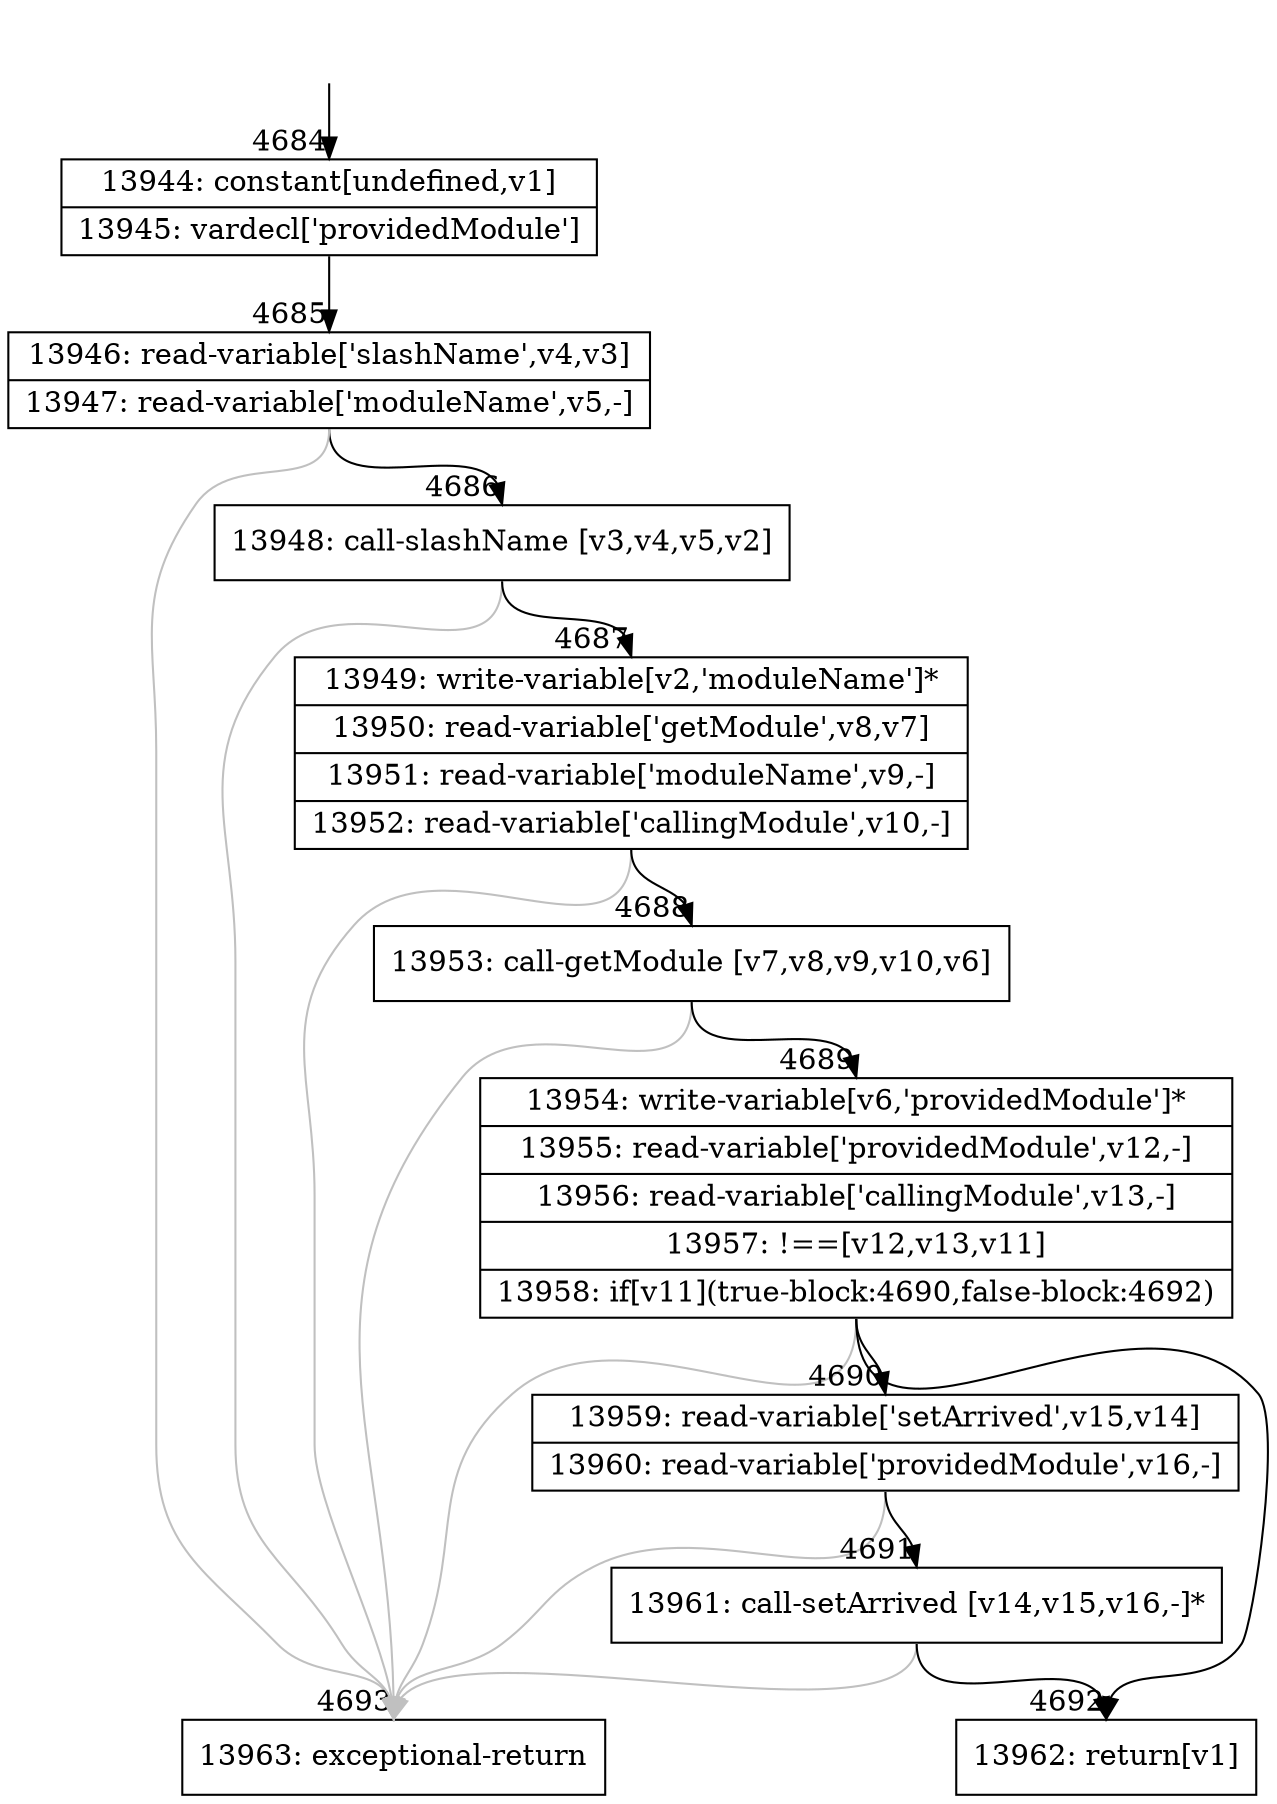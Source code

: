 digraph {
rankdir="TD"
BB_entry343[shape=none,label=""];
BB_entry343 -> BB4684 [tailport=s, headport=n, headlabel="    4684"]
BB4684 [shape=record label="{13944: constant[undefined,v1]|13945: vardecl['providedModule']}" ] 
BB4684 -> BB4685 [tailport=s, headport=n, headlabel="      4685"]
BB4685 [shape=record label="{13946: read-variable['slashName',v4,v3]|13947: read-variable['moduleName',v5,-]}" ] 
BB4685 -> BB4686 [tailport=s, headport=n, headlabel="      4686"]
BB4685 -> BB4693 [tailport=s, headport=n, color=gray, headlabel="      4693"]
BB4686 [shape=record label="{13948: call-slashName [v3,v4,v5,v2]}" ] 
BB4686 -> BB4687 [tailport=s, headport=n, headlabel="      4687"]
BB4686 -> BB4693 [tailport=s, headport=n, color=gray]
BB4687 [shape=record label="{13949: write-variable[v2,'moduleName']*|13950: read-variable['getModule',v8,v7]|13951: read-variable['moduleName',v9,-]|13952: read-variable['callingModule',v10,-]}" ] 
BB4687 -> BB4688 [tailport=s, headport=n, headlabel="      4688"]
BB4687 -> BB4693 [tailport=s, headport=n, color=gray]
BB4688 [shape=record label="{13953: call-getModule [v7,v8,v9,v10,v6]}" ] 
BB4688 -> BB4689 [tailport=s, headport=n, headlabel="      4689"]
BB4688 -> BB4693 [tailport=s, headport=n, color=gray]
BB4689 [shape=record label="{13954: write-variable[v6,'providedModule']*|13955: read-variable['providedModule',v12,-]|13956: read-variable['callingModule',v13,-]|13957: !==[v12,v13,v11]|13958: if[v11](true-block:4690,false-block:4692)}" ] 
BB4689 -> BB4690 [tailport=s, headport=n, headlabel="      4690"]
BB4689 -> BB4692 [tailport=s, headport=n, headlabel="      4692"]
BB4689 -> BB4693 [tailport=s, headport=n, color=gray]
BB4690 [shape=record label="{13959: read-variable['setArrived',v15,v14]|13960: read-variable['providedModule',v16,-]}" ] 
BB4690 -> BB4691 [tailport=s, headport=n, headlabel="      4691"]
BB4690 -> BB4693 [tailport=s, headport=n, color=gray]
BB4691 [shape=record label="{13961: call-setArrived [v14,v15,v16,-]*}" ] 
BB4691 -> BB4692 [tailport=s, headport=n]
BB4691 -> BB4693 [tailport=s, headport=n, color=gray]
BB4692 [shape=record label="{13962: return[v1]}" ] 
BB4693 [shape=record label="{13963: exceptional-return}" ] 
//#$~ 6473
}
